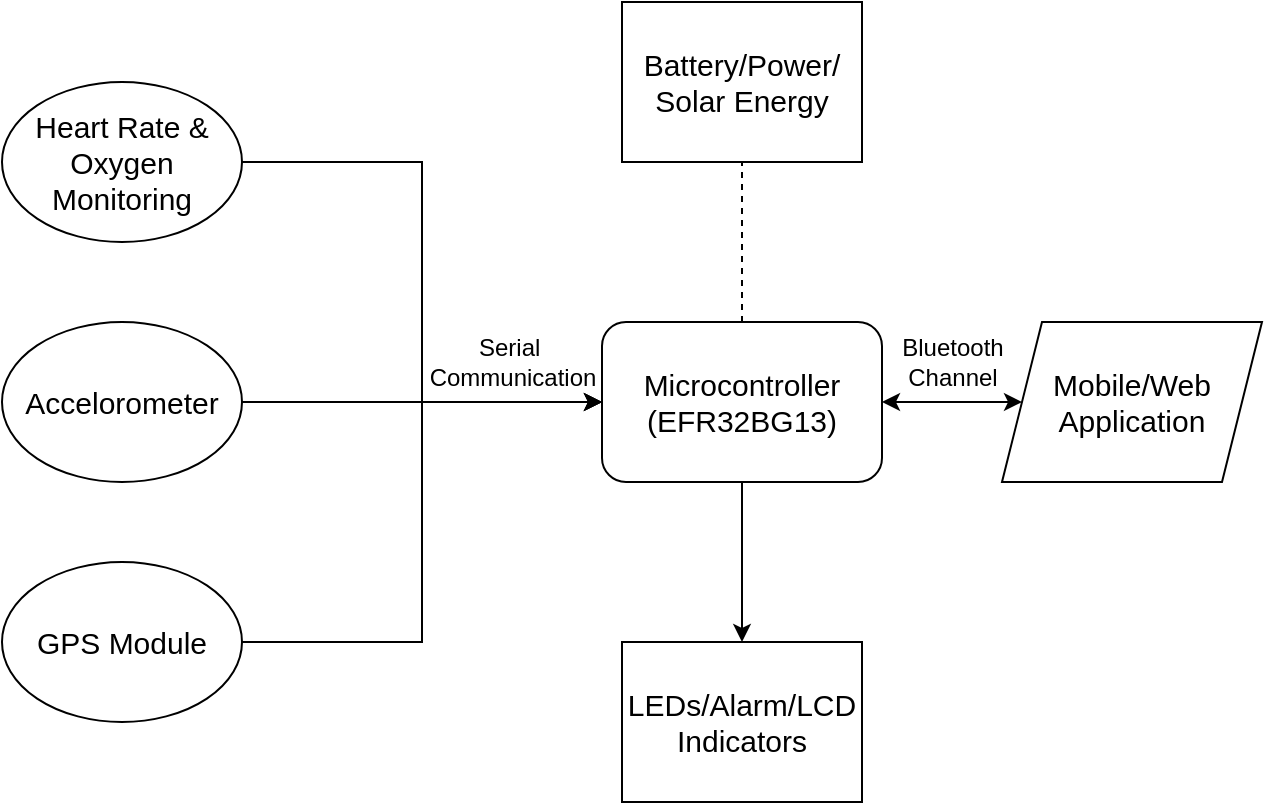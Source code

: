 <mxfile version="22.1.11" type="device">
  <diagram name="Page-1" id="0ZesfyIDuIWbmdD92vio">
    <mxGraphModel dx="1221" dy="725" grid="1" gridSize="10" guides="1" tooltips="1" connect="1" arrows="1" fold="1" page="1" pageScale="1" pageWidth="850" pageHeight="1100" math="0" shadow="0">
      <root>
        <mxCell id="0" />
        <mxCell id="1" parent="0" />
        <mxCell id="d8152thZWQ4N2gOU_JTU-28" style="edgeStyle=orthogonalEdgeStyle;rounded=0;orthogonalLoop=1;jettySize=auto;html=1;exitX=0.5;exitY=1;exitDx=0;exitDy=0;entryX=0.5;entryY=0;entryDx=0;entryDy=0;" parent="1" source="d8152thZWQ4N2gOU_JTU-1" target="d8152thZWQ4N2gOU_JTU-27" edge="1">
          <mxGeometry relative="1" as="geometry" />
        </mxCell>
        <mxCell id="d8152thZWQ4N2gOU_JTU-1" value="Microcontroller&lt;br&gt;(EFR32BG13)" style="rounded=1;whiteSpace=wrap;html=1;fontSize=15;" parent="1" vertex="1">
          <mxGeometry x="410" y="320" width="140" height="80" as="geometry" />
        </mxCell>
        <mxCell id="d8152thZWQ4N2gOU_JTU-16" style="edgeStyle=orthogonalEdgeStyle;rounded=0;orthogonalLoop=1;jettySize=auto;html=1;exitX=1;exitY=0.5;exitDx=0;exitDy=0;entryX=0;entryY=0.5;entryDx=0;entryDy=0;" parent="1" source="d8152thZWQ4N2gOU_JTU-2" target="d8152thZWQ4N2gOU_JTU-1" edge="1">
          <mxGeometry relative="1" as="geometry" />
        </mxCell>
        <mxCell id="d8152thZWQ4N2gOU_JTU-2" value="Heart Rate &amp;amp; Oxygen Monitoring" style="ellipse;whiteSpace=wrap;html=1;fontSize=15;" parent="1" vertex="1">
          <mxGeometry x="110" y="200" width="120" height="80" as="geometry" />
        </mxCell>
        <mxCell id="d8152thZWQ4N2gOU_JTU-17" style="edgeStyle=orthogonalEdgeStyle;rounded=0;orthogonalLoop=1;jettySize=auto;html=1;exitX=1;exitY=0.5;exitDx=0;exitDy=0;entryX=0;entryY=0.5;entryDx=0;entryDy=0;" parent="1" source="d8152thZWQ4N2gOU_JTU-3" target="d8152thZWQ4N2gOU_JTU-1" edge="1">
          <mxGeometry relative="1" as="geometry" />
        </mxCell>
        <mxCell id="d8152thZWQ4N2gOU_JTU-3" value="Accelorometer" style="ellipse;whiteSpace=wrap;html=1;fontSize=15;" parent="1" vertex="1">
          <mxGeometry x="110" y="320" width="120" height="80" as="geometry" />
        </mxCell>
        <mxCell id="d8152thZWQ4N2gOU_JTU-18" style="edgeStyle=orthogonalEdgeStyle;rounded=0;orthogonalLoop=1;jettySize=auto;html=1;exitX=1;exitY=0.5;exitDx=0;exitDy=0;entryX=0;entryY=0.5;entryDx=0;entryDy=0;" parent="1" source="d8152thZWQ4N2gOU_JTU-4" target="d8152thZWQ4N2gOU_JTU-1" edge="1">
          <mxGeometry relative="1" as="geometry" />
        </mxCell>
        <mxCell id="d8152thZWQ4N2gOU_JTU-4" value="GPS Module" style="ellipse;whiteSpace=wrap;html=1;fontSize=15;" parent="1" vertex="1">
          <mxGeometry x="110" y="440" width="120" height="80" as="geometry" />
        </mxCell>
        <mxCell id="d8152thZWQ4N2gOU_JTU-19" value="Battery/Power/ Solar Energy" style="rounded=0;whiteSpace=wrap;html=1;fontSize=15;" parent="1" vertex="1">
          <mxGeometry x="420" y="160" width="120" height="80" as="geometry" />
        </mxCell>
        <mxCell id="d8152thZWQ4N2gOU_JTU-21" value="" style="endArrow=none;dashed=1;html=1;rounded=0;entryX=0.5;entryY=1;entryDx=0;entryDy=0;exitX=0.5;exitY=0;exitDx=0;exitDy=0;" parent="1" source="d8152thZWQ4N2gOU_JTU-1" target="d8152thZWQ4N2gOU_JTU-19" edge="1">
          <mxGeometry width="50" height="50" relative="1" as="geometry">
            <mxPoint x="420" y="380" as="sourcePoint" />
            <mxPoint x="470" y="330" as="targetPoint" />
          </mxGeometry>
        </mxCell>
        <mxCell id="d8152thZWQ4N2gOU_JTU-22" value="Mobile/Web &lt;br style=&quot;font-size: 15px;&quot;&gt;Application" style="shape=parallelogram;perimeter=parallelogramPerimeter;whiteSpace=wrap;html=1;fixedSize=1;fontSize=15;" parent="1" vertex="1">
          <mxGeometry x="610" y="320" width="130" height="80" as="geometry" />
        </mxCell>
        <mxCell id="d8152thZWQ4N2gOU_JTU-23" value="" style="endArrow=classic;startArrow=classic;html=1;rounded=0;entryX=0;entryY=0.5;entryDx=0;entryDy=0;exitX=1;exitY=0.5;exitDx=0;exitDy=0;" parent="1" source="d8152thZWQ4N2gOU_JTU-1" target="d8152thZWQ4N2gOU_JTU-22" edge="1">
          <mxGeometry width="50" height="50" relative="1" as="geometry">
            <mxPoint x="420" y="380" as="sourcePoint" />
            <mxPoint x="470" y="330" as="targetPoint" />
          </mxGeometry>
        </mxCell>
        <mxCell id="d8152thZWQ4N2gOU_JTU-24" value="Bluetooth &lt;br&gt;Channel" style="text;html=1;align=center;verticalAlign=middle;resizable=0;points=[];autosize=1;strokeColor=none;fillColor=none;" parent="1" vertex="1">
          <mxGeometry x="550" y="320" width="70" height="40" as="geometry" />
        </mxCell>
        <mxCell id="d8152thZWQ4N2gOU_JTU-25" value="Serial&amp;nbsp;&lt;br&gt;Communication" style="text;html=1;align=center;verticalAlign=middle;resizable=0;points=[];autosize=1;strokeColor=none;fillColor=none;" parent="1" vertex="1">
          <mxGeometry x="310" y="320" width="110" height="40" as="geometry" />
        </mxCell>
        <mxCell id="d8152thZWQ4N2gOU_JTU-27" value="LEDs/Alarm/LCD&lt;br style=&quot;font-size: 15px;&quot;&gt;Indicators" style="rounded=0;whiteSpace=wrap;html=1;fontSize=15;" parent="1" vertex="1">
          <mxGeometry x="420" y="480" width="120" height="80" as="geometry" />
        </mxCell>
      </root>
    </mxGraphModel>
  </diagram>
</mxfile>
